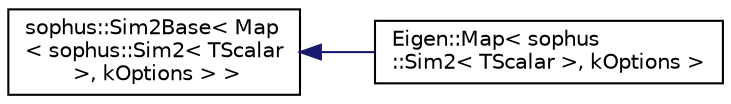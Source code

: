 digraph "Graphical Class Hierarchy"
{
 // LATEX_PDF_SIZE
  edge [fontname="Helvetica",fontsize="10",labelfontname="Helvetica",labelfontsize="10"];
  node [fontname="Helvetica",fontsize="10",shape=record];
  rankdir="LR";
  Node0 [label="sophus::Sim2Base\< Map\l\< sophus::Sim2\< TScalar\l \>, kOptions \> \>",height=0.2,width=0.4,color="black", fillcolor="white", style="filled",URL="$classsophus_1_1_sim2_base.html",tooltip=" "];
  Node0 -> Node1 [dir="back",color="midnightblue",fontsize="10",style="solid",fontname="Helvetica"];
  Node1 [label="Eigen::Map\< sophus\l::Sim2\< TScalar \>, kOptions \>",height=0.2,width=0.4,color="black", fillcolor="white", style="filled",URL="$class_eigen_1_1_map_3_01sophus_1_1_sim2_3_01_t_scalar_01_4_00_01k_options_01_4.html",tooltip="Specialization of Eigen::Map for Sim2; derived from Sim2Base."];
}
